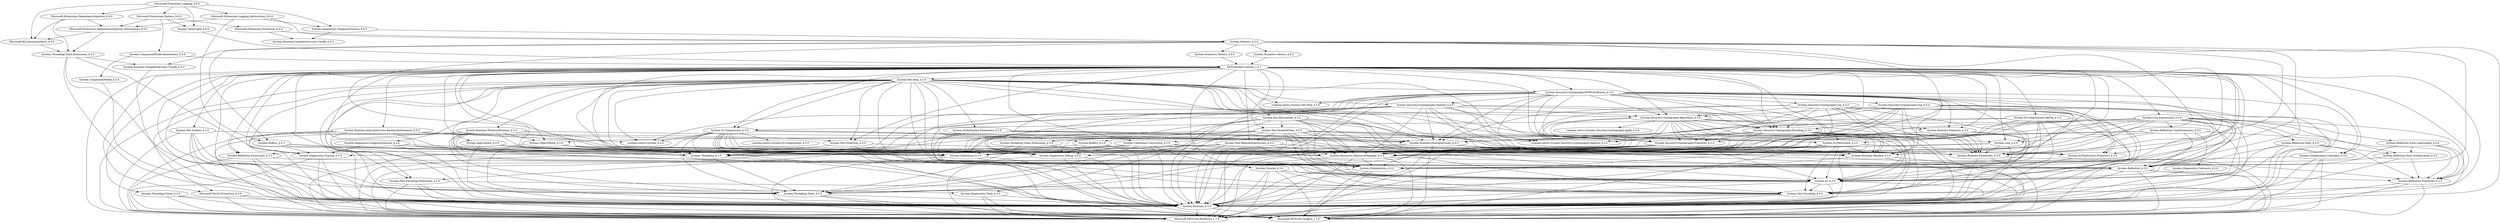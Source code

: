 digraph dependencies {
	"Microsoft.Extensions.Logging_9.0.0" -> "Microsoft.Bcl.AsyncInterfaces_9.0.0";
	"Microsoft.Extensions.Logging_9.0.0" -> "Microsoft.Extensions.Options_9.0.0";
	"Microsoft.Extensions.Logging_9.0.0" -> "Microsoft.Extensions.DependencyInjection_9.0.0";
	"Microsoft.Extensions.Logging_9.0.0" -> "Microsoft.Extensions.Logging.Abstractions_9.0.0";
	"Microsoft.Extensions.Logging_9.0.0" -> "System.Diagnostics.DiagnosticSource_9.0.0";
	"Microsoft.Extensions.Logging_9.0.0" -> "System.ValueTuple_4.5.0";
	"Microsoft.Bcl.AsyncInterfaces_9.0.0" -> "System.Threading.Tasks.Extensions_4.5.4";
	"System.Threading.Tasks.Extensions_4.5.4" -> "System.Runtime.CompilerServices.Unsafe_4.5.3";
	"System.Threading.Tasks.Extensions_4.5.4" -> "System.Collections_4.3.0";
	"System.Threading.Tasks.Extensions_4.5.4" -> "System.Runtime_4.3.0";
	"System.Threading.Tasks.Extensions_4.5.4" -> "System.Threading.Tasks_4.3.0";
	"System.Runtime.CompilerServices.Unsafe_4.5.3" -> "System.Runtime_4.3.0";
	"System.Runtime_4.3.0" -> "Microsoft.NETCore.Platforms_1.1.0";
	"System.Runtime_4.3.0" -> "Microsoft.NETCore.Targets_1.1.0";
	"System.Collections_4.3.0" -> "Microsoft.NETCore.Platforms_1.1.0";
	"System.Collections_4.3.0" -> "Microsoft.NETCore.Targets_1.1.0";
	"System.Collections_4.3.0" -> "System.Runtime_4.3.0";
	"System.Threading.Tasks_4.3.0" -> "Microsoft.NETCore.Platforms_1.1.0";
	"System.Threading.Tasks_4.3.0" -> "Microsoft.NETCore.Targets_1.1.0";
	"System.Threading.Tasks_4.3.0" -> "System.Runtime_4.3.0";
	"Microsoft.Extensions.Options_9.0.0" -> "Microsoft.Extensions.DependencyInjection.Abstractions_9.0.0";
	"Microsoft.Extensions.Options_9.0.0" -> "Microsoft.Extensions.Primitives_9.0.0";
	"Microsoft.Extensions.Options_9.0.0" -> "System.ValueTuple_4.5.0";
	"Microsoft.Extensions.Options_9.0.0" -> "System.ComponentModel.Annotations_5.0.0";
	"Microsoft.Extensions.DependencyInjection.Abstractions_9.0.0" -> "System.Threading.Tasks.Extensions_4.5.4";
	"Microsoft.Extensions.DependencyInjection.Abstractions_9.0.0" -> "Microsoft.Bcl.AsyncInterfaces_9.0.0";
	"Microsoft.Extensions.Primitives_9.0.0" -> "System.Memory_4.5.5";
	"Microsoft.Extensions.Primitives_9.0.0" -> "System.Runtime.CompilerServices.Unsafe_6.0.0";
	"System.Memory_4.5.5" -> "System.Buffers_4.5.1";
	"System.Memory_4.5.5" -> "System.Runtime.CompilerServices.Unsafe_4.5.3";
	"System.Memory_4.5.5" -> "System.Numerics.Vectors_4.5.0";
	"System.Memory_4.5.5" -> "System.Reflection_4.3.0";
	"System.Memory_4.5.5" -> "System.Globalization_4.3.0";
	"System.Memory_4.5.5" -> "System.Diagnostics.Debug_4.3.0";
	"System.Memory_4.5.5" -> "System.Runtime_4.3.0";
	"System.Memory_4.5.5" -> "System.Resources.ResourceManager_4.3.0";
	"System.Memory_4.5.5" -> "System.Runtime.Extensions_4.3.0";
	"System.Memory_4.5.5" -> "System.Runtime.InteropServices_4.3.0";
	"System.Memory_4.5.5" -> "System.Numerics.Vectors_4.4.0";
	"System.Buffers_4.5.1" -> "System.Diagnostics.Debug_4.3.0";
	"System.Buffers_4.5.1" -> "System.Diagnostics.Tracing_4.3.0";
	"System.Buffers_4.5.1" -> "System.Threading_4.3.0";
	"System.Buffers_4.5.1" -> "System.Runtime_4.3.0";
	"System.Buffers_4.5.1" -> "System.Resources.ResourceManager_4.3.0";
	"System.Diagnostics.Debug_4.3.0" -> "Microsoft.NETCore.Platforms_1.1.0";
	"System.Diagnostics.Debug_4.3.0" -> "Microsoft.NETCore.Targets_1.1.0";
	"System.Diagnostics.Debug_4.3.0" -> "System.Runtime_4.3.0";
	"System.Diagnostics.Tracing_4.3.0" -> "Microsoft.NETCore.Platforms_1.1.0";
	"System.Diagnostics.Tracing_4.3.0" -> "Microsoft.NETCore.Targets_1.1.0";
	"System.Diagnostics.Tracing_4.3.0" -> "System.Runtime_4.3.0";
	"System.Threading_4.3.0" -> "System.Runtime_4.3.0";
	"System.Threading_4.3.0" -> "System.Threading.Tasks_4.3.0";
	"System.Resources.ResourceManager_4.3.0" -> "Microsoft.NETCore.Platforms_1.1.0";
	"System.Resources.ResourceManager_4.3.0" -> "Microsoft.NETCore.Targets_1.1.0";
	"System.Resources.ResourceManager_4.3.0" -> "System.Reflection_4.3.0";
	"System.Resources.ResourceManager_4.3.0" -> "System.Globalization_4.3.0";
	"System.Resources.ResourceManager_4.3.0" -> "System.Runtime_4.3.0";
	"System.Reflection_4.3.0" -> "System.Reflection.Primitives_4.3.0";
	"System.Reflection_4.3.0" -> "Microsoft.NETCore.Platforms_1.1.0";
	"System.Reflection_4.3.0" -> "Microsoft.NETCore.Targets_1.1.0";
	"System.Reflection_4.3.0" -> "System.Runtime_4.3.0";
	"System.Reflection_4.3.0" -> "System.IO_4.3.0";
	"System.Reflection.Primitives_4.3.0" -> "Microsoft.NETCore.Platforms_1.1.0";
	"System.Reflection.Primitives_4.3.0" -> "Microsoft.NETCore.Targets_1.1.0";
	"System.Reflection.Primitives_4.3.0" -> "System.Runtime_4.3.0";
	"System.IO_4.3.0" -> "Microsoft.NETCore.Platforms_1.1.0";
	"System.IO_4.3.0" -> "Microsoft.NETCore.Targets_1.1.0";
	"System.IO_4.3.0" -> "System.Runtime_4.3.0";
	"System.IO_4.3.0" -> "System.Text.Encoding_4.3.0";
	"System.IO_4.3.0" -> "System.Threading.Tasks_4.3.0";
	"System.Text.Encoding_4.3.0" -> "Microsoft.NETCore.Platforms_1.1.0";
	"System.Text.Encoding_4.3.0" -> "Microsoft.NETCore.Targets_1.1.0";
	"System.Text.Encoding_4.3.0" -> "System.Runtime_4.3.0";
	"System.Globalization_4.3.0" -> "Microsoft.NETCore.Platforms_1.1.0";
	"System.Globalization_4.3.0" -> "Microsoft.NETCore.Targets_1.1.0";
	"System.Globalization_4.3.0" -> "System.Runtime_4.3.0";
	"System.Numerics.Vectors_4.5.0" -> "NETStandard.Library_1.6.1";
	"NETStandard.Library_1.6.1" -> "System.Threading.Timer_4.3.0";
	"NETStandard.Library_1.6.1" -> "System.Linq.Expressions_4.3.0";
	"NETStandard.Library_1.6.1" -> "System.Reflection.Primitives_4.3.0";
	"NETStandard.Library_1.6.1" -> "Microsoft.NETCore.Platforms_1.1.0";
	"NETStandard.Library_1.6.1" -> "System.Security.Cryptography.Encoding_4.3.0";
	"NETStandard.Library_1.6.1" -> "System.Xml.ReaderWriter_4.3.0";
	"NETStandard.Library_1.6.1" -> "System.Globalization_4.3.0";
	"NETStandard.Library_1.6.1" -> "System.Diagnostics.Debug_4.3.0";
	"NETStandard.Library_1.6.1" -> "System.Collections_4.3.0";
	"NETStandard.Library_1.6.1" -> "System.Diagnostics.Tools_4.3.0";
	"NETStandard.Library_1.6.1" -> "System.IO_4.3.0";
	"NETStandard.Library_1.6.1" -> "System.Linq_4.3.0";
	"NETStandard.Library_1.6.1" -> "System.Net.Primitives_4.3.0";
	"NETStandard.Library_1.6.1" -> "System.ObjectModel_4.3.0";
	"NETStandard.Library_1.6.1" -> "System.Reflection_4.3.0";
	"NETStandard.Library_1.6.1" -> "System.IO.Compression.ZipFile_4.3.0";
	"NETStandard.Library_1.6.1" -> "System.Reflection.Extensions_4.3.0";
	"NETStandard.Library_1.6.1" -> "System.Globalization.Calendars_4.3.0";
	"NETStandard.Library_1.6.1" -> "System.Threading_4.3.0";
	"NETStandard.Library_1.6.1" -> "System.Resources.ResourceManager_4.3.0";
	"NETStandard.Library_1.6.1" -> "System.Runtime_4.3.0";
	"NETStandard.Library_1.6.1" -> "System.Diagnostics.Tracing_4.3.0";
	"NETStandard.Library_1.6.1" -> "System.Runtime.Extensions_4.3.0";
	"NETStandard.Library_1.6.1" -> "System.Text.Encoding_4.3.0";
	"NETStandard.Library_1.6.1" -> "System.Text.Encoding.Extensions_4.3.0";
	"NETStandard.Library_1.6.1" -> "System.Text.RegularExpressions_4.3.0";
	"NETStandard.Library_1.6.1" -> "System.Security.Cryptography.X509Certificates_4.3.0";
	"NETStandard.Library_1.6.1" -> "System.Threading.Tasks_4.3.0";
	"NETStandard.Library_1.6.1" -> "System.AppContext_4.3.0";
	"NETStandard.Library_1.6.1" -> "System.Xml.XDocument_4.3.0";
	"NETStandard.Library_1.6.1" -> "System.Collections.Concurrent_4.3.0";
	"NETStandard.Library_1.6.1" -> "System.IO.Compression_4.3.0";
	"NETStandard.Library_1.6.1" -> "System.Net.Http_4.3.0";
	"NETStandard.Library_1.6.1" -> "System.Runtime.InteropServices_4.3.0";
	"NETStandard.Library_1.6.1" -> "System.Runtime.InteropServices.RuntimeInformation_4.3.0";
	"NETStandard.Library_1.6.1" -> "System.Security.Cryptography.Primitives_4.3.0";
	"NETStandard.Library_1.6.1" -> "System.Runtime.Numerics_4.3.0";
	"NETStandard.Library_1.6.1" -> "Microsoft.Win32.Primitives_4.3.0";
	"NETStandard.Library_1.6.1" -> "System.IO.FileSystem_4.3.0";
	"NETStandard.Library_1.6.1" -> "System.Console_4.3.0";
	"NETStandard.Library_1.6.1" -> "System.IO.FileSystem.Primitives_4.3.0";
	"NETStandard.Library_1.6.1" -> "System.Net.Sockets_4.3.0";
	"NETStandard.Library_1.6.1" -> "System.Runtime.Handles_4.3.0";
	"NETStandard.Library_1.6.1" -> "System.Security.Cryptography.Algorithms_4.3.0";
	"System.Threading.Timer_4.3.0" -> "Microsoft.NETCore.Platforms_1.1.0";
	"System.Threading.Timer_4.3.0" -> "Microsoft.NETCore.Targets_1.1.0";
	"System.Threading.Timer_4.3.0" -> "System.Runtime_4.3.0";
	"System.Linq.Expressions_4.3.0" -> "System.Reflection_4.3.0";
	"System.Linq.Expressions_4.3.0" -> "System.Globalization_4.3.0";
	"System.Linq.Expressions_4.3.0" -> "System.Diagnostics.Debug_4.3.0";
	"System.Linq.Expressions_4.3.0" -> "System.Collections_4.3.0";
	"System.Linq.Expressions_4.3.0" -> "System.Reflection.Emit.Lightweight_4.3.0";
	"System.Linq.Expressions_4.3.0" -> "System.IO_4.3.0";
	"System.Linq.Expressions_4.3.0" -> "System.Linq_4.3.0";
	"System.Linq.Expressions_4.3.0" -> "System.Reflection.TypeExtensions_4.3.0";
	"System.Linq.Expressions_4.3.0" -> "System.Reflection.Emit.ILGeneration_4.3.0";
	"System.Linq.Expressions_4.3.0" -> "System.Reflection.Extensions_4.3.0";
	"System.Linq.Expressions_4.3.0" -> "System.Reflection.Primitives_4.3.0";
	"System.Linq.Expressions_4.3.0" -> "System.Threading_4.3.0";
	"System.Linq.Expressions_4.3.0" -> "System.Resources.ResourceManager_4.3.0";
	"System.Linq.Expressions_4.3.0" -> "System.Runtime_4.3.0";
	"System.Linq.Expressions_4.3.0" -> "System.Runtime.Extensions_4.3.0";
	"System.Linq.Expressions_4.3.0" -> "System.ObjectModel_4.3.0";
	"System.Linq.Expressions_4.3.0" -> "System.Reflection.Emit_4.3.0";
	"System.Reflection.Emit.Lightweight_4.3.0" -> "System.Reflection_4.3.0";
	"System.Reflection.Emit.Lightweight_4.3.0" -> "System.Reflection.Emit.ILGeneration_4.3.0";
	"System.Reflection.Emit.Lightweight_4.3.0" -> "System.Reflection.Primitives_4.3.0";
	"System.Reflection.Emit.Lightweight_4.3.0" -> "System.Runtime_4.3.0";
	"System.Reflection.Emit.ILGeneration_4.3.0" -> "System.Reflection_4.3.0";
	"System.Reflection.Emit.ILGeneration_4.3.0" -> "System.Reflection.Primitives_4.3.0";
	"System.Reflection.Emit.ILGeneration_4.3.0" -> "System.Runtime_4.3.0";
	"System.Linq_4.3.0" -> "System.Diagnostics.Debug_4.3.0";
	"System.Linq_4.3.0" -> "System.Collections_4.3.0";
	"System.Linq_4.3.0" -> "System.Runtime_4.3.0";
	"System.Linq_4.3.0" -> "System.Resources.ResourceManager_4.3.0";
	"System.Linq_4.3.0" -> "System.Runtime.Extensions_4.3.0";
	"System.Runtime.Extensions_4.3.0" -> "Microsoft.NETCore.Platforms_1.1.0";
	"System.Runtime.Extensions_4.3.0" -> "Microsoft.NETCore.Targets_1.1.0";
	"System.Runtime.Extensions_4.3.0" -> "System.Runtime_4.3.0";
	"System.Reflection.TypeExtensions_4.3.0" -> "System.Diagnostics.Debug_4.3.0";
	"System.Reflection.TypeExtensions_4.3.0" -> "System.Reflection_4.3.0";
	"System.Reflection.TypeExtensions_4.3.0" -> "System.Diagnostics.Contracts_4.3.0";
	"System.Reflection.TypeExtensions_4.3.0" -> "System.Linq_4.3.0";
	"System.Reflection.TypeExtensions_4.3.0" -> "System.Reflection.Primitives_4.3.0";
	"System.Reflection.TypeExtensions_4.3.0" -> "System.Runtime_4.3.0";
	"System.Reflection.TypeExtensions_4.3.0" -> "System.Resources.ResourceManager_4.3.0";
	"System.Reflection.TypeExtensions_4.3.0" -> "System.Runtime.Extensions_4.3.0";
	"System.Diagnostics.Contracts_4.3.0" -> "System.Runtime_4.3.0";
	"System.Reflection.Extensions_4.3.0" -> "Microsoft.NETCore.Platforms_1.1.0";
	"System.Reflection.Extensions_4.3.0" -> "Microsoft.NETCore.Targets_1.1.0";
	"System.Reflection.Extensions_4.3.0" -> "System.Reflection_4.3.0";
	"System.Reflection.Extensions_4.3.0" -> "System.Runtime_4.3.0";
	"System.ObjectModel_4.3.0" -> "System.Diagnostics.Debug_4.3.0";
	"System.ObjectModel_4.3.0" -> "System.Collections_4.3.0";
	"System.ObjectModel_4.3.0" -> "System.Threading_4.3.0";
	"System.ObjectModel_4.3.0" -> "System.Runtime_4.3.0";
	"System.ObjectModel_4.3.0" -> "System.Resources.ResourceManager_4.3.0";
	"System.Reflection.Emit_4.3.0" -> "System.Runtime_4.3.0";
	"System.Reflection.Emit_4.3.0" -> "System.IO_4.3.0";
	"System.Reflection.Emit_4.3.0" -> "System.Reflection_4.3.0";
	"System.Reflection.Emit_4.3.0" -> "System.Reflection.Emit.ILGeneration_4.3.0";
	"System.Reflection.Emit_4.3.0" -> "System.Reflection.Primitives_4.3.0";
	"System.Security.Cryptography.Encoding_4.3.0" -> "Microsoft.NETCore.Platforms_1.1.0";
	"System.Security.Cryptography.Encoding_4.3.0" -> "System.Collections_4.3.0";
	"System.Security.Cryptography.Encoding_4.3.0" -> "runtime.native.System.Security.Cryptography.OpenSsl_4.3.0";
	"System.Security.Cryptography.Encoding_4.3.0" -> "System.Runtime_4.3.0";
	"System.Security.Cryptography.Encoding_4.3.0" -> "System.Resources.ResourceManager_4.3.0";
	"System.Security.Cryptography.Encoding_4.3.0" -> "System.Collections.Concurrent_4.3.0";
	"System.Security.Cryptography.Encoding_4.3.0" -> "System.Linq_4.3.0";
	"System.Security.Cryptography.Encoding_4.3.0" -> "System.Runtime.Extensions_4.3.0";
	"System.Security.Cryptography.Encoding_4.3.0" -> "System.Runtime.Handles_4.3.0";
	"System.Security.Cryptography.Encoding_4.3.0" -> "System.Runtime.InteropServices_4.3.0";
	"System.Security.Cryptography.Encoding_4.3.0" -> "System.Security.Cryptography.Primitives_4.3.0";
	"System.Security.Cryptography.Encoding_4.3.0" -> "System.Text.Encoding_4.3.0";
	"System.Collections.Concurrent_4.3.0" -> "System.Globalization_4.3.0";
	"System.Collections.Concurrent_4.3.0" -> "System.Diagnostics.Debug_4.3.0";
	"System.Collections.Concurrent_4.3.0" -> "System.Collections_4.3.0";
	"System.Collections.Concurrent_4.3.0" -> "System.Diagnostics.Tracing_4.3.0";
	"System.Collections.Concurrent_4.3.0" -> "System.Runtime.Extensions_4.3.0";
	"System.Collections.Concurrent_4.3.0" -> "System.Resources.ResourceManager_4.3.0";
	"System.Collections.Concurrent_4.3.0" -> "System.Threading_4.3.0";
	"System.Collections.Concurrent_4.3.0" -> "System.Runtime_4.3.0";
	"System.Collections.Concurrent_4.3.0" -> "System.Threading.Tasks_4.3.0";
	"System.Collections.Concurrent_4.3.0" -> "System.Reflection_4.3.0";
	"System.Runtime.Handles_4.3.0" -> "Microsoft.NETCore.Platforms_1.1.0";
	"System.Runtime.Handles_4.3.0" -> "Microsoft.NETCore.Targets_1.1.0";
	"System.Runtime.Handles_4.3.0" -> "System.Runtime_4.3.0";
	"System.Runtime.InteropServices_4.3.0" -> "System.Runtime_4.3.0";
	"System.Runtime.InteropServices_4.3.0" -> "System.Reflection.Primitives_4.3.0";
	"System.Runtime.InteropServices_4.3.0" -> "Microsoft.NETCore.Platforms_1.1.0";
	"System.Runtime.InteropServices_4.3.0" -> "Microsoft.NETCore.Targets_1.1.0";
	"System.Runtime.InteropServices_4.3.0" -> "System.Runtime.Handles_4.3.0";
	"System.Runtime.InteropServices_4.3.0" -> "System.Reflection_4.3.0";
	"System.Security.Cryptography.Primitives_4.3.0" -> "System.Globalization_4.3.0";
	"System.Security.Cryptography.Primitives_4.3.0" -> "System.Diagnostics.Debug_4.3.0";
	"System.Security.Cryptography.Primitives_4.3.0" -> "System.Threading_4.3.0";
	"System.Security.Cryptography.Primitives_4.3.0" -> "System.Runtime_4.3.0";
	"System.Security.Cryptography.Primitives_4.3.0" -> "System.Resources.ResourceManager_4.3.0";
	"System.Security.Cryptography.Primitives_4.3.0" -> "System.IO_4.3.0";
	"System.Security.Cryptography.Primitives_4.3.0" -> "System.Threading.Tasks_4.3.0";
	"System.Xml.ReaderWriter_4.3.0" -> "System.IO.FileSystem_4.3.0";
	"System.Xml.ReaderWriter_4.3.0" -> "System.Globalization_4.3.0";
	"System.Xml.ReaderWriter_4.3.0" -> "System.Diagnostics.Debug_4.3.0";
	"System.Xml.ReaderWriter_4.3.0" -> "System.Collections_4.3.0";
	"System.Xml.ReaderWriter_4.3.0" -> "System.Runtime_4.3.0";
	"System.Xml.ReaderWriter_4.3.0" -> "System.Resources.ResourceManager_4.3.0";
	"System.Xml.ReaderWriter_4.3.0" -> "System.IO_4.3.0";
	"System.Xml.ReaderWriter_4.3.0" -> "System.IO.FileSystem.Primitives_4.3.0";
	"System.Xml.ReaderWriter_4.3.0" -> "System.Runtime.Extensions_4.3.0";
	"System.Xml.ReaderWriter_4.3.0" -> "System.Runtime.InteropServices_4.3.0";
	"System.Xml.ReaderWriter_4.3.0" -> "System.Text.Encoding_4.3.0";
	"System.Xml.ReaderWriter_4.3.0" -> "System.Text.Encoding.Extensions_4.3.0";
	"System.Xml.ReaderWriter_4.3.0" -> "System.Text.RegularExpressions_4.3.0";
	"System.Xml.ReaderWriter_4.3.0" -> "System.Threading.Tasks_4.3.0";
	"System.Xml.ReaderWriter_4.3.0" -> "System.Threading.Tasks.Extensions_4.3.0";
	"System.IO.FileSystem_4.3.0" -> "Microsoft.NETCore.Platforms_1.1.0";
	"System.IO.FileSystem_4.3.0" -> "System.IO.FileSystem.Primitives_4.3.0";
	"System.IO.FileSystem_4.3.0" -> "Microsoft.NETCore.Targets_1.1.0";
	"System.IO.FileSystem_4.3.0" -> "System.Runtime_4.3.0";
	"System.IO.FileSystem_4.3.0" -> "System.IO_4.3.0";
	"System.IO.FileSystem_4.3.0" -> "System.Runtime.Handles_4.3.0";
	"System.IO.FileSystem_4.3.0" -> "System.Text.Encoding_4.3.0";
	"System.IO.FileSystem_4.3.0" -> "System.Threading.Tasks_4.3.0";
	"System.IO.FileSystem.Primitives_4.3.0" -> "System.Runtime_4.3.0";
	"System.Text.Encoding.Extensions_4.3.0" -> "Microsoft.NETCore.Platforms_1.1.0";
	"System.Text.Encoding.Extensions_4.3.0" -> "Microsoft.NETCore.Targets_1.1.0";
	"System.Text.Encoding.Extensions_4.3.0" -> "System.Runtime_4.3.0";
	"System.Text.Encoding.Extensions_4.3.0" -> "System.Text.Encoding_4.3.0";
	"System.Text.RegularExpressions_4.3.0" -> "System.Globalization_4.3.0";
	"System.Text.RegularExpressions_4.3.0" -> "System.Collections_4.3.0";
	"System.Text.RegularExpressions_4.3.0" -> "System.Threading_4.3.0";
	"System.Text.RegularExpressions_4.3.0" -> "System.Runtime_4.3.0";
	"System.Text.RegularExpressions_4.3.0" -> "System.Resources.ResourceManager_4.3.0";
	"System.Text.RegularExpressions_4.3.0" -> "System.Runtime.Extensions_4.3.0";
	"System.Threading.Tasks.Extensions_4.3.0" -> "System.Collections_4.3.0";
	"System.Threading.Tasks.Extensions_4.3.0" -> "System.Runtime_4.3.0";
	"System.Threading.Tasks.Extensions_4.3.0" -> "System.Threading.Tasks_4.3.0";
	"System.Diagnostics.Tools_4.3.0" -> "Microsoft.NETCore.Platforms_1.1.0";
	"System.Diagnostics.Tools_4.3.0" -> "Microsoft.NETCore.Targets_1.1.0";
	"System.Diagnostics.Tools_4.3.0" -> "System.Runtime_4.3.0";
	"System.Net.Primitives_4.3.0" -> "Microsoft.NETCore.Platforms_1.1.0";
	"System.Net.Primitives_4.3.0" -> "Microsoft.NETCore.Targets_1.1.0";
	"System.Net.Primitives_4.3.0" -> "System.Runtime_4.3.0";
	"System.Net.Primitives_4.3.0" -> "System.Runtime.Handles_4.3.0";
	"System.IO.Compression.ZipFile_4.3.0" -> "System.IO.FileSystem.Primitives_4.3.0";
	"System.IO.Compression.ZipFile_4.3.0" -> "System.Buffers_4.3.0";
	"System.IO.Compression.ZipFile_4.3.0" -> "System.Runtime_4.3.0";
	"System.IO.Compression.ZipFile_4.3.0" -> "System.Resources.ResourceManager_4.3.0";
	"System.IO.Compression.ZipFile_4.3.0" -> "System.IO_4.3.0";
	"System.IO.Compression.ZipFile_4.3.0" -> "System.Runtime.Extensions_4.3.0";
	"System.IO.Compression.ZipFile_4.3.0" -> "System.IO.Compression_4.3.0";
	"System.IO.Compression.ZipFile_4.3.0" -> "System.IO.FileSystem_4.3.0";
	"System.IO.Compression.ZipFile_4.3.0" -> "System.Text.Encoding_4.3.0";
	"System.Buffers_4.3.0" -> "System.Diagnostics.Debug_4.3.0";
	"System.Buffers_4.3.0" -> "System.Diagnostics.Tracing_4.3.0";
	"System.Buffers_4.3.0" -> "System.Threading_4.3.0";
	"System.Buffers_4.3.0" -> "System.Runtime_4.3.0";
	"System.Buffers_4.3.0" -> "System.Resources.ResourceManager_4.3.0";
	"System.IO.Compression_4.3.0" -> "System.Diagnostics.Debug_4.3.0";
	"System.IO.Compression_4.3.0" -> "System.Collections_4.3.0";
	"System.IO.Compression_4.3.0" -> "runtime.native.System.IO.Compression_4.3.0";
	"System.IO.Compression_4.3.0" -> "System.Buffers_4.3.0";
	"System.IO.Compression_4.3.0" -> "System.Runtime_4.3.0";
	"System.IO.Compression_4.3.0" -> "System.Threading_4.3.0";
	"System.IO.Compression_4.3.0" -> "System.Resources.ResourceManager_4.3.0";
	"System.IO.Compression_4.3.0" -> "System.IO_4.3.0";
	"System.IO.Compression_4.3.0" -> "System.Runtime.Extensions_4.3.0";
	"System.IO.Compression_4.3.0" -> "System.Runtime.Handles_4.3.0";
	"System.IO.Compression_4.3.0" -> "System.Runtime.InteropServices_4.3.0";
	"System.IO.Compression_4.3.0" -> "System.Text.Encoding_4.3.0";
	"System.IO.Compression_4.3.0" -> "System.Threading.Tasks_4.3.0";
	"System.IO.Compression_4.3.0" -> "Microsoft.NETCore.Platforms_1.1.0";
	"System.IO.Compression_4.3.0" -> "runtime.native.System_4.3.0";
	"System.Globalization.Calendars_4.3.0" -> "Microsoft.NETCore.Platforms_1.1.0";
	"System.Globalization.Calendars_4.3.0" -> "Microsoft.NETCore.Targets_1.1.0";
	"System.Globalization.Calendars_4.3.0" -> "System.Globalization_4.3.0";
	"System.Globalization.Calendars_4.3.0" -> "System.Runtime_4.3.0";
	"System.Security.Cryptography.X509Certificates_4.3.0" -> "System.Security.Cryptography.Algorithms_4.3.0";
	"System.Security.Cryptography.X509Certificates_4.3.0" -> "System.IO.FileSystem_4.3.0";
	"System.Security.Cryptography.X509Certificates_4.3.0" -> "runtime.native.System_4.3.0";
	"System.Security.Cryptography.X509Certificates_4.3.0" -> "System.Security.Cryptography.Encoding_4.3.0";
	"System.Security.Cryptography.X509Certificates_4.3.0" -> "System.Globalization_4.3.0";
	"System.Security.Cryptography.X509Certificates_4.3.0" -> "System.Collections_4.3.0";
	"System.Security.Cryptography.X509Certificates_4.3.0" -> "Microsoft.NETCore.Platforms_1.1.0";
	"System.Security.Cryptography.X509Certificates_4.3.0" -> "System.IO_4.3.0";
	"System.Security.Cryptography.X509Certificates_4.3.0" -> "System.Threading_4.3.0";
	"System.Security.Cryptography.X509Certificates_4.3.0" -> "System.Resources.ResourceManager_4.3.0";
	"System.Security.Cryptography.X509Certificates_4.3.0" -> "System.Globalization.Calendars_4.3.0";
	"System.Security.Cryptography.X509Certificates_4.3.0" -> "System.Runtime_4.3.0";
	"System.Security.Cryptography.X509Certificates_4.3.0" -> "System.Runtime.Extensions_4.3.0";
	"System.Security.Cryptography.X509Certificates_4.3.0" -> "System.Runtime.Handles_4.3.0";
	"System.Security.Cryptography.X509Certificates_4.3.0" -> "System.Runtime.InteropServices_4.3.0";
	"System.Security.Cryptography.X509Certificates_4.3.0" -> "System.Security.Cryptography.Primitives_4.3.0";
	"System.Security.Cryptography.X509Certificates_4.3.0" -> "System.Runtime.Numerics_4.3.0";
	"System.Security.Cryptography.X509Certificates_4.3.0" -> "System.Security.Cryptography.Cng_4.3.0";
	"System.Security.Cryptography.X509Certificates_4.3.0" -> "System.Security.Cryptography.Csp_4.3.0";
	"System.Security.Cryptography.X509Certificates_4.3.0" -> "System.Text.Encoding_4.3.0";
	"System.Security.Cryptography.X509Certificates_4.3.0" -> "runtime.native.System.Net.Http_4.3.0";
	"System.Security.Cryptography.X509Certificates_4.3.0" -> "System.Diagnostics.Debug_4.3.0";
	"System.Security.Cryptography.X509Certificates_4.3.0" -> "runtime.native.System.Security.Cryptography.OpenSsl_4.3.0";
	"System.Security.Cryptography.X509Certificates_4.3.0" -> "System.IO.FileSystem.Primitives_4.3.0";
	"System.Security.Cryptography.X509Certificates_4.3.0" -> "System.Security.Cryptography.OpenSsl_4.3.0";
	"System.Security.Cryptography.Algorithms_4.3.0" -> "System.Runtime.Numerics_4.3.0";
	"System.Security.Cryptography.Algorithms_4.3.0" -> "System.Security.Cryptography.Primitives_4.3.0";
	"System.Security.Cryptography.Algorithms_4.3.0" -> "System.Resources.ResourceManager_4.3.0";
	"System.Security.Cryptography.Algorithms_4.3.0" -> "System.Runtime_4.3.0";
	"System.Security.Cryptography.Algorithms_4.3.0" -> "System.IO_4.3.0";
	"System.Security.Cryptography.Algorithms_4.3.0" -> "System.Runtime.Handles_4.3.0";
	"System.Security.Cryptography.Algorithms_4.3.0" -> "System.Security.Cryptography.Encoding_4.3.0";
	"System.Security.Cryptography.Algorithms_4.3.0" -> "Microsoft.NETCore.Platforms_1.1.0";
	"System.Security.Cryptography.Algorithms_4.3.0" -> "System.Runtime.Extensions_4.3.0";
	"System.Security.Cryptography.Algorithms_4.3.0" -> "System.Runtime.InteropServices_4.3.0";
	"System.Security.Cryptography.Algorithms_4.3.0" -> "System.Text.Encoding_4.3.0";
	"System.Security.Cryptography.Algorithms_4.3.0" -> "runtime.native.System.Security.Cryptography.Apple_4.3.0";
	"System.Security.Cryptography.Algorithms_4.3.0" -> "runtime.native.System.Security.Cryptography.OpenSsl_4.3.0";
	"System.Security.Cryptography.Algorithms_4.3.0" -> "System.Collections_4.3.0";
	"System.Runtime.Numerics_4.3.0" -> "System.Globalization_4.3.0";
	"System.Runtime.Numerics_4.3.0" -> "System.Runtime_4.3.0";
	"System.Runtime.Numerics_4.3.0" -> "System.Resources.ResourceManager_4.3.0";
	"System.Runtime.Numerics_4.3.0" -> "System.Runtime.Extensions_4.3.0";
	"System.Security.Cryptography.Cng_4.3.0" -> "System.Security.Cryptography.Primitives_4.3.0";
	"System.Security.Cryptography.Cng_4.3.0" -> "System.Security.Cryptography.Algorithms_4.3.0";
	"System.Security.Cryptography.Cng_4.3.0" -> "System.Resources.ResourceManager_4.3.0";
	"System.Security.Cryptography.Cng_4.3.0" -> "System.Runtime_4.3.0";
	"System.Security.Cryptography.Cng_4.3.0" -> "System.IO_4.3.0";
	"System.Security.Cryptography.Cng_4.3.0" -> "System.Runtime.Handles_4.3.0";
	"System.Security.Cryptography.Cng_4.3.0" -> "Microsoft.NETCore.Platforms_1.1.0";
	"System.Security.Cryptography.Cng_4.3.0" -> "System.Runtime.Extensions_4.3.0";
	"System.Security.Cryptography.Cng_4.3.0" -> "System.Runtime.InteropServices_4.3.0";
	"System.Security.Cryptography.Cng_4.3.0" -> "System.Security.Cryptography.Encoding_4.3.0";
	"System.Security.Cryptography.Cng_4.3.0" -> "System.Text.Encoding_4.3.0";
	"System.Security.Cryptography.Csp_4.3.0" -> "System.Security.Cryptography.Primitives_4.3.0";
	"System.Security.Cryptography.Csp_4.3.0" -> "System.Security.Cryptography.Algorithms_4.3.0";
	"System.Security.Cryptography.Csp_4.3.0" -> "Microsoft.NETCore.Platforms_1.1.0";
	"System.Security.Cryptography.Csp_4.3.0" -> "System.Runtime_4.3.0";
	"System.Security.Cryptography.Csp_4.3.0" -> "System.Threading_4.3.0";
	"System.Security.Cryptography.Csp_4.3.0" -> "System.Resources.ResourceManager_4.3.0";
	"System.Security.Cryptography.Csp_4.3.0" -> "System.IO_4.3.0";
	"System.Security.Cryptography.Csp_4.3.0" -> "System.Reflection_4.3.0";
	"System.Security.Cryptography.Csp_4.3.0" -> "System.Runtime.Extensions_4.3.0";
	"System.Security.Cryptography.Csp_4.3.0" -> "System.Runtime.Handles_4.3.0";
	"System.Security.Cryptography.Csp_4.3.0" -> "System.Runtime.InteropServices_4.3.0";
	"System.Security.Cryptography.Csp_4.3.0" -> "System.Security.Cryptography.Encoding_4.3.0";
	"System.Security.Cryptography.Csp_4.3.0" -> "System.Text.Encoding_4.3.0";
	"System.Security.Cryptography.OpenSsl_4.3.0" -> "System.Collections_4.3.0";
	"System.Security.Cryptography.OpenSsl_4.3.0" -> "System.Security.Cryptography.Encoding_4.3.0";
	"System.Security.Cryptography.OpenSsl_4.3.0" -> "runtime.native.System.Security.Cryptography.OpenSsl_4.3.0";
	"System.Security.Cryptography.OpenSsl_4.3.0" -> "System.Runtime_4.3.0";
	"System.Security.Cryptography.OpenSsl_4.3.0" -> "System.IO_4.3.0";
	"System.Security.Cryptography.OpenSsl_4.3.0" -> "System.Runtime.Extensions_4.3.0";
	"System.Security.Cryptography.OpenSsl_4.3.0" -> "System.Runtime.Numerics_4.3.0";
	"System.Security.Cryptography.OpenSsl_4.3.0" -> "System.Security.Cryptography.Primitives_4.3.0";
	"System.Security.Cryptography.OpenSsl_4.3.0" -> "System.Security.Cryptography.Algorithms_4.3.0";
	"System.Security.Cryptography.OpenSsl_4.3.0" -> "System.Resources.ResourceManager_4.3.0";
	"System.Security.Cryptography.OpenSsl_4.3.0" -> "System.Runtime.Handles_4.3.0";
	"System.Security.Cryptography.OpenSsl_4.3.0" -> "System.Runtime.InteropServices_4.3.0";
	"System.Security.Cryptography.OpenSsl_4.3.0" -> "System.Text.Encoding_4.3.0";
	"System.AppContext_4.3.0" -> "System.Collections_4.3.0";
	"System.AppContext_4.3.0" -> "System.Threading_4.3.0";
	"System.AppContext_4.3.0" -> "System.Runtime_4.3.0";
	"System.AppContext_4.3.0" -> "System.Resources.ResourceManager_4.3.0";
	"System.Xml.XDocument_4.3.0" -> "System.Reflection_4.3.0";
	"System.Xml.XDocument_4.3.0" -> "System.Xml.ReaderWriter_4.3.0";
	"System.Xml.XDocument_4.3.0" -> "System.Globalization_4.3.0";
	"System.Xml.XDocument_4.3.0" -> "System.Diagnostics.Debug_4.3.0";
	"System.Xml.XDocument_4.3.0" -> "System.Collections_4.3.0";
	"System.Xml.XDocument_4.3.0" -> "System.Diagnostics.Tools_4.3.0";
	"System.Xml.XDocument_4.3.0" -> "System.Runtime_4.3.0";
	"System.Xml.XDocument_4.3.0" -> "System.Threading_4.3.0";
	"System.Xml.XDocument_4.3.0" -> "System.Resources.ResourceManager_4.3.0";
	"System.Xml.XDocument_4.3.0" -> "System.IO_4.3.0";
	"System.Xml.XDocument_4.3.0" -> "System.Runtime.Extensions_4.3.0";
	"System.Xml.XDocument_4.3.0" -> "System.Text.Encoding_4.3.0";
	"System.Net.Http_4.3.0" -> "System.Runtime.Extensions_4.3.0";
	"System.Net.Http_4.3.0" -> "System.Diagnostics.Tracing_4.3.0";
	"System.Net.Http_4.3.0" -> "System.Threading.Tasks_4.3.0";
	"System.Net.Http_4.3.0" -> "System.Security.Cryptography.X509Certificates_4.3.0";
	"System.Net.Http_4.3.0" -> "System.Diagnostics.DiagnosticSource_4.3.0";
	"System.Net.Http_4.3.0" -> "Microsoft.NETCore.Platforms_1.1.0";
	"System.Net.Http_4.3.0" -> "System.Security.Cryptography.Encoding_4.3.0";
	"System.Net.Http_4.3.0" -> "runtime.native.System_4.3.0";
	"System.Net.Http_4.3.0" -> "System.Globalization_4.3.0";
	"System.Net.Http_4.3.0" -> "runtime.native.System.Security.Cryptography.OpenSsl_4.3.0";
	"System.Net.Http_4.3.0" -> "System.Diagnostics.Debug_4.3.0";
	"System.Net.Http_4.3.0" -> "System.Collections_4.3.0";
	"System.Net.Http_4.3.0" -> "System.IO_4.3.0";
	"System.Net.Http_4.3.0" -> "System.Net.Primitives_4.3.0";
	"System.Net.Http_4.3.0" -> "System.Threading_4.3.0";
	"System.Net.Http_4.3.0" -> "System.Resources.ResourceManager_4.3.0";
	"System.Net.Http_4.3.0" -> "System.Runtime_4.3.0";
	"System.Net.Http_4.3.0" -> "System.Runtime.InteropServices_4.3.0";
	"System.Net.Http_4.3.0" -> "System.Runtime.WindowsRuntime_4.3.0";
	"System.Net.Http_4.3.0" -> "System.Text.Encoding_4.3.0";
	"System.Net.Http_4.3.0" -> "System.Text.Encoding.Extensions_4.3.0";
	"System.Net.Http_4.3.0" -> "Microsoft.Win32.Primitives_4.3.0";
	"System.Net.Http_4.3.0" -> "System.IO.Compression_4.3.0";
	"System.Net.Http_4.3.0" -> "System.Runtime.Handles_4.3.0";
	"System.Net.Http_4.3.0" -> "runtime.native.System.Net.Http_4.3.0";
	"System.Net.Http_4.3.0" -> "System.Globalization.Extensions_4.3.0";
	"System.Net.Http_4.3.0" -> "System.IO.FileSystem_4.3.0";
	"System.Net.Http_4.3.0" -> "System.Security.Cryptography.Algorithms_4.3.0";
	"System.Net.Http_4.3.0" -> "System.Security.Cryptography.OpenSsl_4.3.0";
	"System.Net.Http_4.3.0" -> "System.Security.Cryptography.Primitives_4.3.0";
	"System.Diagnostics.DiagnosticSource_4.3.0" -> "System.Reflection_4.3.0";
	"System.Diagnostics.DiagnosticSource_4.3.0" -> "System.Collections_4.3.0";
	"System.Diagnostics.DiagnosticSource_4.3.0" -> "System.Diagnostics.Tracing_4.3.0";
	"System.Diagnostics.DiagnosticSource_4.3.0" -> "System.Threading_4.3.0";
	"System.Diagnostics.DiagnosticSource_4.3.0" -> "System.Runtime_4.3.0";
	"System.Runtime.WindowsRuntime_4.3.0" -> "Microsoft.NETCore.Platforms_1.1.0";
	"System.Runtime.WindowsRuntime_4.3.0" -> "System.Globalization_4.3.0";
	"System.Runtime.WindowsRuntime_4.3.0" -> "System.Diagnostics.Debug_4.3.0";
	"System.Runtime.WindowsRuntime_4.3.0" -> "System.Runtime_4.3.0";
	"System.Runtime.WindowsRuntime_4.3.0" -> "System.Threading_4.3.0";
	"System.Runtime.WindowsRuntime_4.3.0" -> "System.Resources.ResourceManager_4.3.0";
	"System.Runtime.WindowsRuntime_4.3.0" -> "System.IO_4.3.0";
	"System.Runtime.WindowsRuntime_4.3.0" -> "System.Runtime.Extensions_4.3.0";
	"System.Runtime.WindowsRuntime_4.3.0" -> "System.ObjectModel_4.3.0";
	"System.Runtime.WindowsRuntime_4.3.0" -> "System.Runtime.InteropServices_4.3.0";
	"System.Runtime.WindowsRuntime_4.3.0" -> "System.Threading.Tasks_4.3.0";
	"Microsoft.Win32.Primitives_4.3.0" -> "Microsoft.NETCore.Platforms_1.1.0";
	"Microsoft.Win32.Primitives_4.3.0" -> "Microsoft.NETCore.Targets_1.1.0";
	"Microsoft.Win32.Primitives_4.3.0" -> "System.Runtime_4.3.0";
	"System.Globalization.Extensions_4.3.0" -> "Microsoft.NETCore.Platforms_1.1.0";
	"System.Globalization.Extensions_4.3.0" -> "System.Globalization_4.3.0";
	"System.Globalization.Extensions_4.3.0" -> "System.Runtime_4.3.0";
	"System.Globalization.Extensions_4.3.0" -> "System.Resources.ResourceManager_4.3.0";
	"System.Globalization.Extensions_4.3.0" -> "System.Runtime.Extensions_4.3.0";
	"System.Globalization.Extensions_4.3.0" -> "System.Runtime.InteropServices_4.3.0";
	"System.Runtime.InteropServices.RuntimeInformation_4.3.0" -> "Microsoft.NETCore.Platforms_1.1.0";
	"System.Runtime.InteropServices.RuntimeInformation_4.3.0" -> "runtime.native.System_4.3.0";
	"System.Runtime.InteropServices.RuntimeInformation_4.3.0" -> "System.Reflection_4.3.0";
	"System.Runtime.InteropServices.RuntimeInformation_4.3.0" -> "System.Runtime.InteropServices_4.3.0";
	"System.Runtime.InteropServices.RuntimeInformation_4.3.0" -> "System.Reflection.Extensions_4.3.0";
	"System.Runtime.InteropServices.RuntimeInformation_4.3.0" -> "System.Threading_4.3.0";
	"System.Runtime.InteropServices.RuntimeInformation_4.3.0" -> "System.Runtime_4.3.0";
	"System.Runtime.InteropServices.RuntimeInformation_4.3.0" -> "System.Resources.ResourceManager_4.3.0";
	"System.Console_4.3.0" -> "Microsoft.NETCore.Platforms_1.1.0";
	"System.Console_4.3.0" -> "Microsoft.NETCore.Targets_1.1.0";
	"System.Console_4.3.0" -> "System.Runtime_4.3.0";
	"System.Console_4.3.0" -> "System.IO_4.3.0";
	"System.Console_4.3.0" -> "System.Text.Encoding_4.3.0";
	"System.Net.Sockets_4.3.0" -> "Microsoft.NETCore.Platforms_1.1.0";
	"System.Net.Sockets_4.3.0" -> "Microsoft.NETCore.Targets_1.1.0";
	"System.Net.Sockets_4.3.0" -> "System.Runtime_4.3.0";
	"System.Net.Sockets_4.3.0" -> "System.IO_4.3.0";
	"System.Net.Sockets_4.3.0" -> "System.Net.Primitives_4.3.0";
	"System.Net.Sockets_4.3.0" -> "System.Threading.Tasks_4.3.0";
	"System.Numerics.Vectors_4.4.0" -> "NETStandard.Library_1.6.1";
	"System.ValueTuple_4.5.0" -> "NETStandard.Library_1.6.1";
	"System.ComponentModel.Annotations_5.0.0" -> "System.ComponentModel_4.3.0";
	"System.ComponentModel.Annotations_5.0.0" -> "NETStandard.Library_1.6.1";
	"System.ComponentModel_4.3.0" -> "System.Runtime_4.3.0";
	"Microsoft.Extensions.DependencyInjection_9.0.0" -> "System.Threading.Tasks.Extensions_4.5.4";
	"Microsoft.Extensions.DependencyInjection_9.0.0" -> "Microsoft.Bcl.AsyncInterfaces_9.0.0";
	"Microsoft.Extensions.DependencyInjection_9.0.0" -> "Microsoft.Extensions.DependencyInjection.Abstractions_9.0.0";
	"Microsoft.Extensions.Logging.Abstractions_9.0.0" -> "Microsoft.Extensions.DependencyInjection.Abstractions_9.0.0";
	"Microsoft.Extensions.Logging.Abstractions_9.0.0" -> "System.Diagnostics.DiagnosticSource_9.0.0";
	"Microsoft.Extensions.Logging.Abstractions_9.0.0" -> "System.Memory_4.5.5";
	"Microsoft.Extensions.Logging.Abstractions_9.0.0" -> "System.Buffers_4.5.1";
	"System.Diagnostics.DiagnosticSource_9.0.0" -> "System.Memory_4.5.5";
	"System.Diagnostics.DiagnosticSource_9.0.0" -> "System.Runtime.CompilerServices.Unsafe_6.0.0";
}
